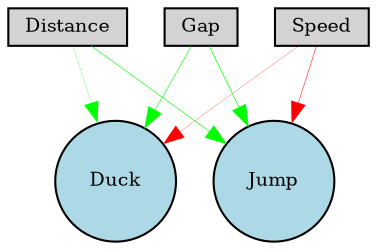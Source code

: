 digraph {
	node [fontsize=9 height=0.2 shape=circle width=0.2]
	Distance [fillcolor=lightgray shape=box style=filled]
	Gap [fillcolor=lightgray shape=box style=filled]
	Speed [fillcolor=lightgray shape=box style=filled]
	Duck [fillcolor=lightblue style=filled]
	Jump [fillcolor=lightblue style=filled]
	Distance -> Duck [color=green penwidth=0.12428039581078501 style=solid]
	Distance -> Jump [color=green penwidth=0.29313665530175104 style=solid]
	Gap -> Duck [color=green penwidth=0.28088498067331225 style=solid]
	Gap -> Jump [color=green penwidth=0.32125212727673114 style=solid]
	Speed -> Duck [color=red penwidth=0.11997516771627804 style=solid]
	Speed -> Jump [color=red penwidth=0.2385938346346857 style=solid]
}

